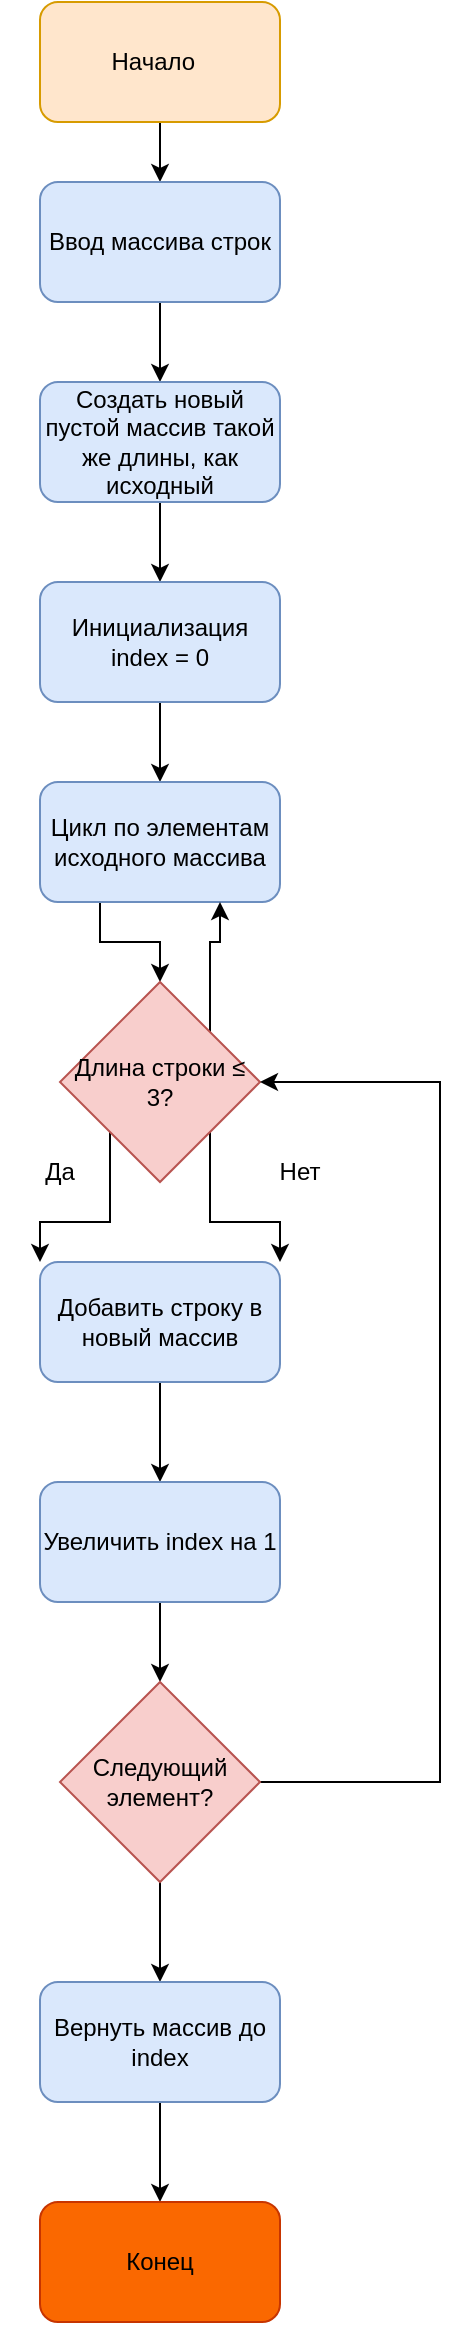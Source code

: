 <mxfile version="24.7.8">
  <diagram name="Страница — 1" id="k7zy3DF9wW70wXqjeyai">
    <mxGraphModel dx="794" dy="454" grid="1" gridSize="10" guides="1" tooltips="1" connect="1" arrows="1" fold="1" page="1" pageScale="1" pageWidth="827" pageHeight="1169" math="0" shadow="0">
      <root>
        <mxCell id="0" />
        <mxCell id="1" parent="0" />
        <mxCell id="xgjl1Pe9y9GeGSzuDbR7-4" style="edgeStyle=orthogonalEdgeStyle;rounded=0;orthogonalLoop=1;jettySize=auto;html=1;exitX=0.5;exitY=1;exitDx=0;exitDy=0;entryX=0.5;entryY=0;entryDx=0;entryDy=0;" edge="1" parent="1" source="xgjl1Pe9y9GeGSzuDbR7-1" target="xgjl1Pe9y9GeGSzuDbR7-3">
          <mxGeometry relative="1" as="geometry" />
        </mxCell>
        <mxCell id="xgjl1Pe9y9GeGSzuDbR7-1" value="&amp;nbsp; &amp;nbsp; &amp;nbsp; &amp;nbsp; &amp;nbsp; Начало&amp;nbsp; &amp;nbsp; &amp;nbsp; &amp;nbsp; &amp;nbsp; &amp;nbsp;&amp;nbsp;" style="rounded=1;whiteSpace=wrap;html=1;fillColor=#ffe6cc;strokeColor=#d79b00;" vertex="1" parent="1">
          <mxGeometry x="340" y="300" width="120" height="60" as="geometry" />
        </mxCell>
        <mxCell id="xgjl1Pe9y9GeGSzuDbR7-5" style="edgeStyle=orthogonalEdgeStyle;rounded=0;orthogonalLoop=1;jettySize=auto;html=1;exitX=0.5;exitY=1;exitDx=0;exitDy=0;" edge="1" parent="1" source="xgjl1Pe9y9GeGSzuDbR7-3">
          <mxGeometry relative="1" as="geometry">
            <mxPoint x="400" y="490" as="targetPoint" />
          </mxGeometry>
        </mxCell>
        <mxCell id="xgjl1Pe9y9GeGSzuDbR7-3" value="Ввод массива строк" style="rounded=1;whiteSpace=wrap;html=1;fillColor=#dae8fc;strokeColor=#6c8ebf;" vertex="1" parent="1">
          <mxGeometry x="340" y="390" width="120" height="60" as="geometry" />
        </mxCell>
        <mxCell id="xgjl1Pe9y9GeGSzuDbR7-7" style="edgeStyle=orthogonalEdgeStyle;rounded=0;orthogonalLoop=1;jettySize=auto;html=1;" edge="1" parent="1" source="xgjl1Pe9y9GeGSzuDbR7-6" target="xgjl1Pe9y9GeGSzuDbR7-8">
          <mxGeometry relative="1" as="geometry">
            <mxPoint x="400" y="590" as="targetPoint" />
          </mxGeometry>
        </mxCell>
        <mxCell id="xgjl1Pe9y9GeGSzuDbR7-6" value="Создать новый пустой массив такой же длины, как исходный" style="rounded=1;whiteSpace=wrap;html=1;fillColor=#dae8fc;strokeColor=#6c8ebf;" vertex="1" parent="1">
          <mxGeometry x="340" y="490" width="120" height="60" as="geometry" />
        </mxCell>
        <mxCell id="xgjl1Pe9y9GeGSzuDbR7-9" style="edgeStyle=orthogonalEdgeStyle;rounded=0;orthogonalLoop=1;jettySize=auto;html=1;" edge="1" parent="1" source="xgjl1Pe9y9GeGSzuDbR7-8" target="xgjl1Pe9y9GeGSzuDbR7-10">
          <mxGeometry relative="1" as="geometry">
            <mxPoint x="400" y="680" as="targetPoint" />
          </mxGeometry>
        </mxCell>
        <mxCell id="xgjl1Pe9y9GeGSzuDbR7-8" value="Инициализация index = 0" style="rounded=1;whiteSpace=wrap;html=1;fillColor=#dae8fc;strokeColor=#6c8ebf;" vertex="1" parent="1">
          <mxGeometry x="340" y="590" width="120" height="60" as="geometry" />
        </mxCell>
        <mxCell id="xgjl1Pe9y9GeGSzuDbR7-15" style="edgeStyle=orthogonalEdgeStyle;rounded=0;orthogonalLoop=1;jettySize=auto;html=1;exitX=0.25;exitY=1;exitDx=0;exitDy=0;" edge="1" parent="1" source="xgjl1Pe9y9GeGSzuDbR7-10" target="xgjl1Pe9y9GeGSzuDbR7-11">
          <mxGeometry relative="1" as="geometry" />
        </mxCell>
        <mxCell id="xgjl1Pe9y9GeGSzuDbR7-10" value="Цикл по элементам исходного массива" style="rounded=1;whiteSpace=wrap;html=1;fillColor=#dae8fc;strokeColor=#6c8ebf;" vertex="1" parent="1">
          <mxGeometry x="340" y="690" width="120" height="60" as="geometry" />
        </mxCell>
        <mxCell id="xgjl1Pe9y9GeGSzuDbR7-16" style="edgeStyle=orthogonalEdgeStyle;rounded=0;orthogonalLoop=1;jettySize=auto;html=1;exitX=1;exitY=0;exitDx=0;exitDy=0;entryX=0.75;entryY=1;entryDx=0;entryDy=0;" edge="1" parent="1" source="xgjl1Pe9y9GeGSzuDbR7-11" target="xgjl1Pe9y9GeGSzuDbR7-10">
          <mxGeometry relative="1" as="geometry" />
        </mxCell>
        <mxCell id="xgjl1Pe9y9GeGSzuDbR7-20" style="edgeStyle=orthogonalEdgeStyle;rounded=0;orthogonalLoop=1;jettySize=auto;html=1;exitX=1;exitY=1;exitDx=0;exitDy=0;entryX=1;entryY=0;entryDx=0;entryDy=0;" edge="1" parent="1" source="xgjl1Pe9y9GeGSzuDbR7-11" target="xgjl1Pe9y9GeGSzuDbR7-13">
          <mxGeometry relative="1" as="geometry" />
        </mxCell>
        <mxCell id="xgjl1Pe9y9GeGSzuDbR7-21" style="edgeStyle=orthogonalEdgeStyle;rounded=0;orthogonalLoop=1;jettySize=auto;html=1;exitX=0;exitY=1;exitDx=0;exitDy=0;entryX=0;entryY=0;entryDx=0;entryDy=0;" edge="1" parent="1" source="xgjl1Pe9y9GeGSzuDbR7-11" target="xgjl1Pe9y9GeGSzuDbR7-13">
          <mxGeometry relative="1" as="geometry" />
        </mxCell>
        <mxCell id="xgjl1Pe9y9GeGSzuDbR7-11" value="Длина строки ≤ 3?" style="rhombus;whiteSpace=wrap;html=1;fillColor=#f8cecc;strokeColor=#b85450;" vertex="1" parent="1">
          <mxGeometry x="350" y="790" width="100" height="100" as="geometry" />
        </mxCell>
        <mxCell id="xgjl1Pe9y9GeGSzuDbR7-23" style="edgeStyle=orthogonalEdgeStyle;rounded=0;orthogonalLoop=1;jettySize=auto;html=1;exitX=0.5;exitY=1;exitDx=0;exitDy=0;" edge="1" parent="1" source="xgjl1Pe9y9GeGSzuDbR7-13" target="xgjl1Pe9y9GeGSzuDbR7-22">
          <mxGeometry relative="1" as="geometry" />
        </mxCell>
        <mxCell id="xgjl1Pe9y9GeGSzuDbR7-13" value="Добавить строку в новый массив" style="rounded=1;whiteSpace=wrap;html=1;fillColor=#dae8fc;strokeColor=#6c8ebf;" vertex="1" parent="1">
          <mxGeometry x="340" y="930" width="120" height="60" as="geometry" />
        </mxCell>
        <mxCell id="xgjl1Pe9y9GeGSzuDbR7-17" value="Да" style="text;html=1;align=center;verticalAlign=middle;whiteSpace=wrap;rounded=0;" vertex="1" parent="1">
          <mxGeometry x="320" y="870" width="60" height="30" as="geometry" />
        </mxCell>
        <mxCell id="xgjl1Pe9y9GeGSzuDbR7-18" value="Нет" style="text;html=1;align=center;verticalAlign=middle;whiteSpace=wrap;rounded=0;" vertex="1" parent="1">
          <mxGeometry x="440" y="870" width="60" height="30" as="geometry" />
        </mxCell>
        <mxCell id="xgjl1Pe9y9GeGSzuDbR7-28" style="edgeStyle=orthogonalEdgeStyle;rounded=0;orthogonalLoop=1;jettySize=auto;html=1;exitX=0.5;exitY=1;exitDx=0;exitDy=0;entryX=0.5;entryY=0;entryDx=0;entryDy=0;" edge="1" parent="1" source="xgjl1Pe9y9GeGSzuDbR7-22" target="xgjl1Pe9y9GeGSzuDbR7-25">
          <mxGeometry relative="1" as="geometry" />
        </mxCell>
        <mxCell id="xgjl1Pe9y9GeGSzuDbR7-22" value="Увеличить index на 1" style="rounded=1;whiteSpace=wrap;html=1;fillColor=#dae8fc;strokeColor=#6c8ebf;" vertex="1" parent="1">
          <mxGeometry x="340" y="1040" width="120" height="60" as="geometry" />
        </mxCell>
        <mxCell id="xgjl1Pe9y9GeGSzuDbR7-27" style="edgeStyle=orthogonalEdgeStyle;rounded=0;orthogonalLoop=1;jettySize=auto;html=1;exitX=0.5;exitY=1;exitDx=0;exitDy=0;entryX=0.5;entryY=0;entryDx=0;entryDy=0;" edge="1" parent="1" source="xgjl1Pe9y9GeGSzuDbR7-25" target="xgjl1Pe9y9GeGSzuDbR7-26">
          <mxGeometry relative="1" as="geometry" />
        </mxCell>
        <mxCell id="xgjl1Pe9y9GeGSzuDbR7-32" style="edgeStyle=orthogonalEdgeStyle;rounded=0;orthogonalLoop=1;jettySize=auto;html=1;exitX=1;exitY=0.5;exitDx=0;exitDy=0;entryX=1;entryY=0.5;entryDx=0;entryDy=0;" edge="1" parent="1" source="xgjl1Pe9y9GeGSzuDbR7-25" target="xgjl1Pe9y9GeGSzuDbR7-11">
          <mxGeometry relative="1" as="geometry">
            <Array as="points">
              <mxPoint x="540" y="1190" />
              <mxPoint x="540" y="840" />
            </Array>
          </mxGeometry>
        </mxCell>
        <mxCell id="xgjl1Pe9y9GeGSzuDbR7-25" value="Следующий элемент?" style="rhombus;whiteSpace=wrap;html=1;fillColor=#f8cecc;strokeColor=#b85450;" vertex="1" parent="1">
          <mxGeometry x="350" y="1140" width="100" height="100" as="geometry" />
        </mxCell>
        <mxCell id="xgjl1Pe9y9GeGSzuDbR7-30" style="edgeStyle=orthogonalEdgeStyle;rounded=0;orthogonalLoop=1;jettySize=auto;html=1;exitX=0.5;exitY=1;exitDx=0;exitDy=0;" edge="1" parent="1" source="xgjl1Pe9y9GeGSzuDbR7-26" target="xgjl1Pe9y9GeGSzuDbR7-29">
          <mxGeometry relative="1" as="geometry" />
        </mxCell>
        <mxCell id="xgjl1Pe9y9GeGSzuDbR7-26" value="Вернуть массив до index" style="rounded=1;whiteSpace=wrap;html=1;fillColor=#dae8fc;strokeColor=#6c8ebf;" vertex="1" parent="1">
          <mxGeometry x="340" y="1290" width="120" height="60" as="geometry" />
        </mxCell>
        <mxCell id="xgjl1Pe9y9GeGSzuDbR7-29" value="Конец" style="rounded=1;whiteSpace=wrap;html=1;fillColor=#fa6800;fontColor=#000000;strokeColor=#C73500;" vertex="1" parent="1">
          <mxGeometry x="340" y="1400" width="120" height="60" as="geometry" />
        </mxCell>
      </root>
    </mxGraphModel>
  </diagram>
</mxfile>
